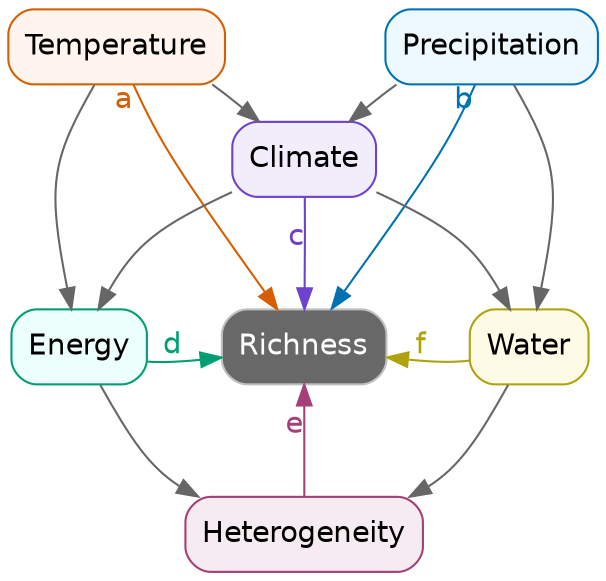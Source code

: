 digraph G {
    
    layout="neato"
    splines="curved"
    edge [fontname=helvetica, fontcolor=grey40, color=grey40]
    node [shape="Mrecord", style="filled", fillcolor="grey95", 
    fontname="helvetica"]
    
    temp[label="Temperature",   fillcolor="#fff5ee", color="#d55e00", pos="-1.25,  2.00!"]
    prec[label="Precipitation", fillcolor="#edf8ff", color="#0072b2", pos=" 1.25,  2.00!"]
    clim[label="Climate",       fillcolor="#f2edfb", color="#6f41cf", pos=" 0.00,  1.25!"]
    enrg[label="Energy",        fillcolor="#ecfffa", color="#009e73", pos="-1.50,  0.00!"]
    watr[label="Water",         fillcolor="#fdfbe6", color="#aea30e", pos=" 1.50,  0.00!"]
    hetr[label="Heterogeneity", fillcolor="#f7ebf2", color="#a43f77", pos=" 0.00, -1.25!"]
    sr[label="Richness",        fillcolor="#686868", color="#c0c0c0", pos=" 0.00,  0.00!", fontcolor= "white"]
    
    // paths and path names
    temp -> sr [taillabel="a", color="#d55e00", fontcolor="#d55e00"]
    prec -> sr [taillabel="b", color="#0072b2", fontcolor="#0072b2"]
    clim -> sr [label="c",     color="#6f41cf", fontcolor="#6f41cf"]
    enrg -> sr [label="d",     color="#009e73", fontcolor="#009e73"] 
    hetr -> sr [label="e",     color="#a43f77", fontcolor="#a43f77"]
    watr -> sr [label="f",     color="#aea30e", fontcolor="#aea30e"]
    
    {temp prec} -> clim -> {enrg watr} -> hetr
    temp -> enrg
    prec -> watr
}
